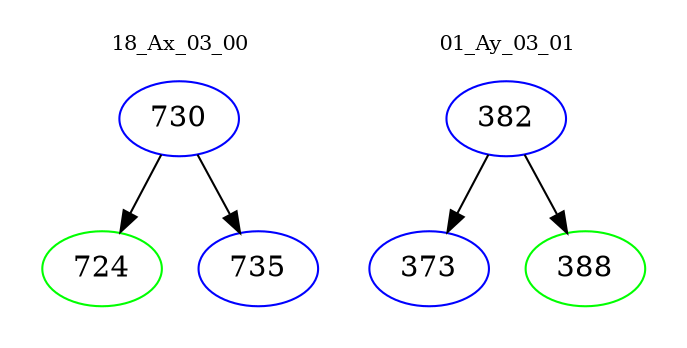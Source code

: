 digraph{
subgraph cluster_0 {
color = white
label = "18_Ax_03_00";
fontsize=10;
T0_730 [label="730", color="blue"]
T0_730 -> T0_724 [color="black"]
T0_724 [label="724", color="green"]
T0_730 -> T0_735 [color="black"]
T0_735 [label="735", color="blue"]
}
subgraph cluster_1 {
color = white
label = "01_Ay_03_01";
fontsize=10;
T1_382 [label="382", color="blue"]
T1_382 -> T1_373 [color="black"]
T1_373 [label="373", color="blue"]
T1_382 -> T1_388 [color="black"]
T1_388 [label="388", color="green"]
}
}
